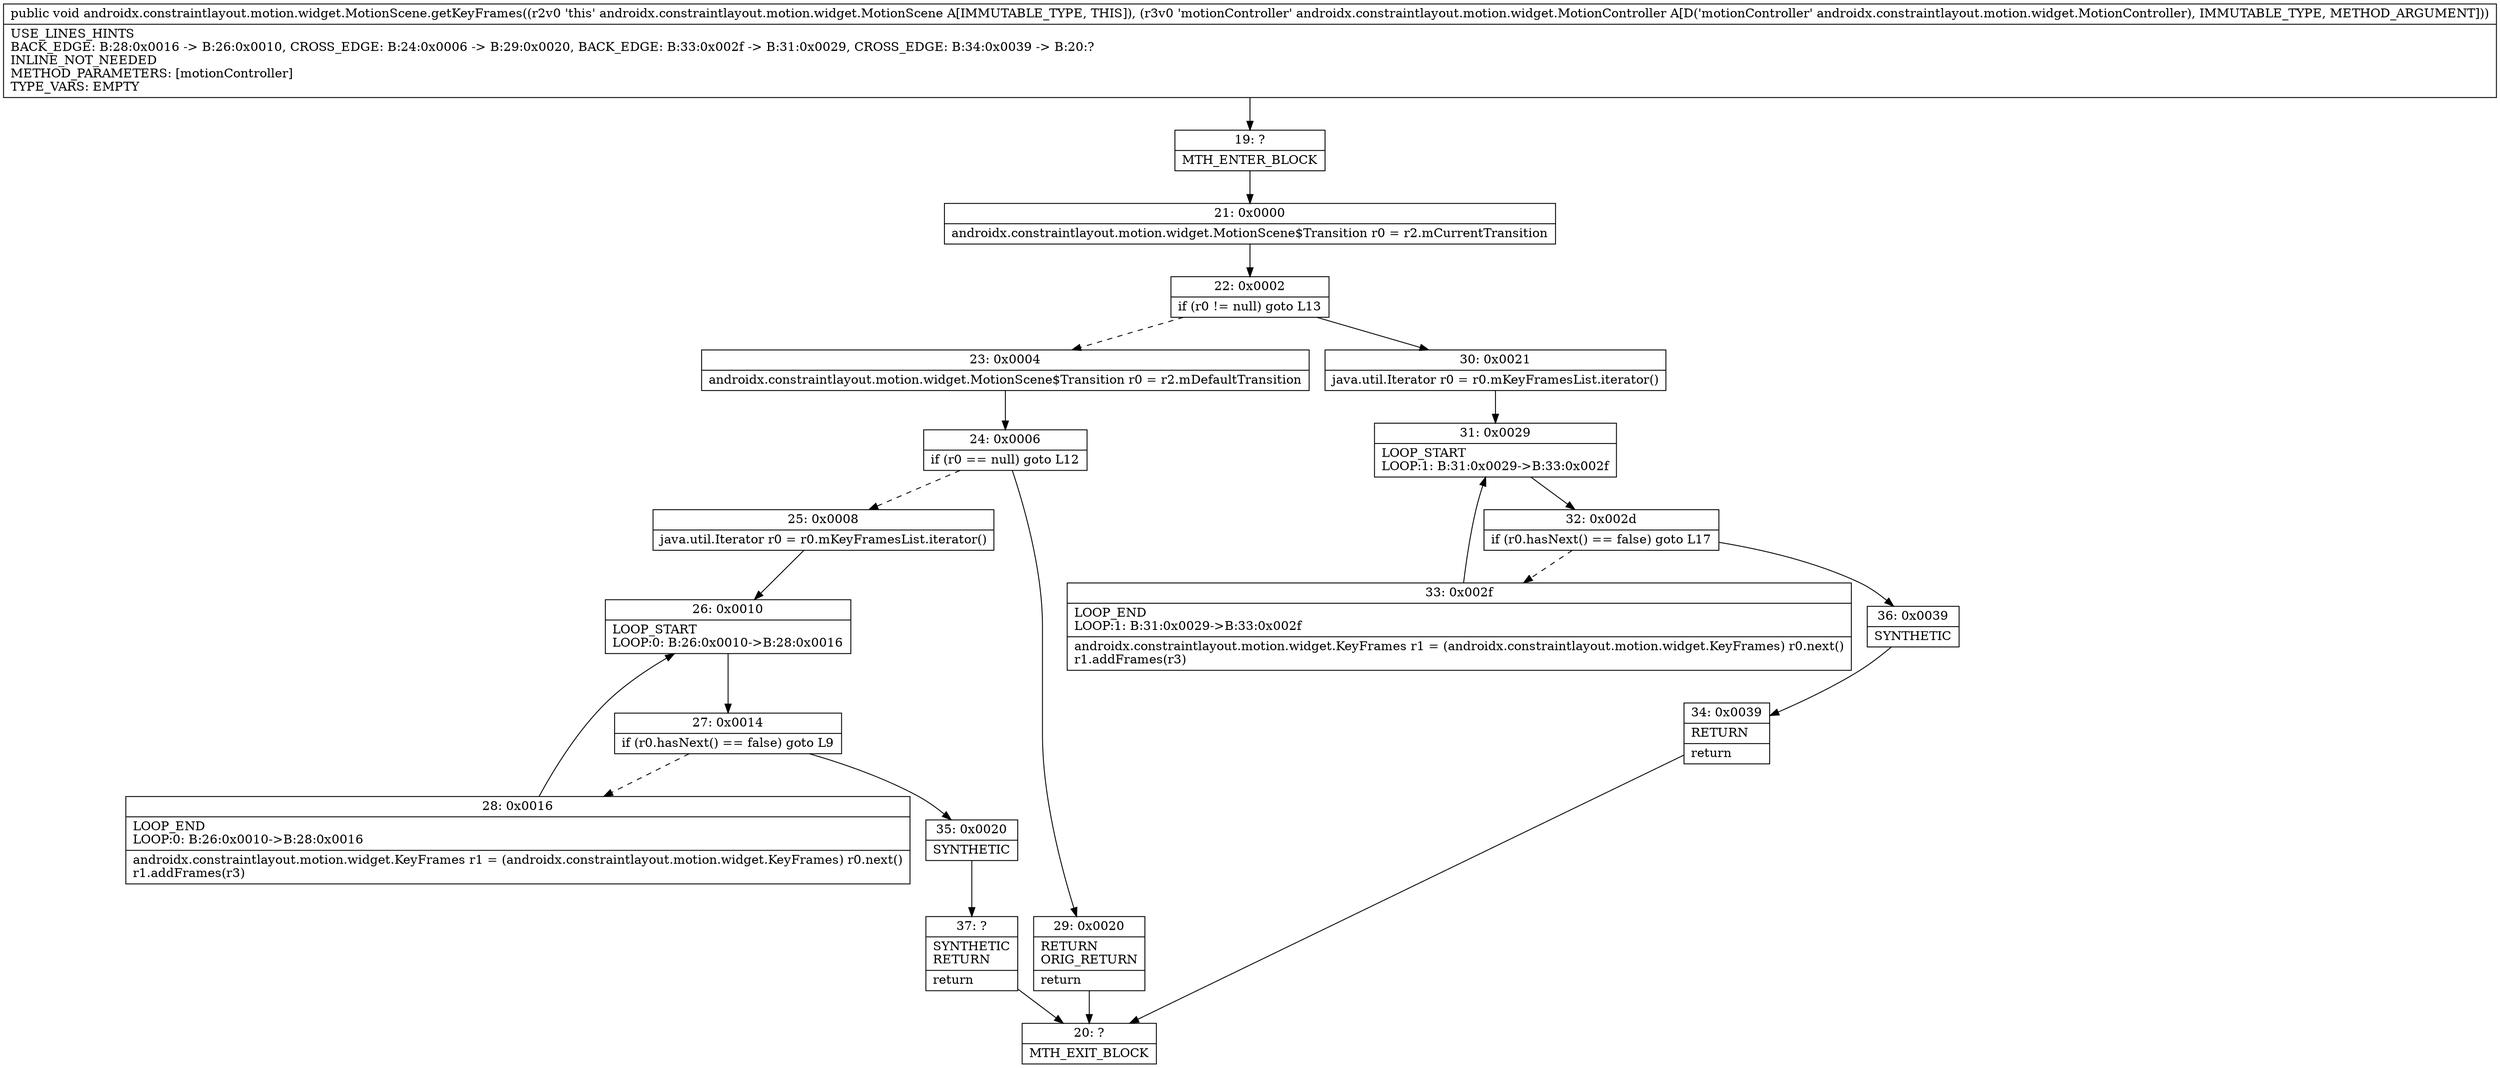 digraph "CFG forandroidx.constraintlayout.motion.widget.MotionScene.getKeyFrames(Landroidx\/constraintlayout\/motion\/widget\/MotionController;)V" {
Node_19 [shape=record,label="{19\:\ ?|MTH_ENTER_BLOCK\l}"];
Node_21 [shape=record,label="{21\:\ 0x0000|androidx.constraintlayout.motion.widget.MotionScene$Transition r0 = r2.mCurrentTransition\l}"];
Node_22 [shape=record,label="{22\:\ 0x0002|if (r0 != null) goto L13\l}"];
Node_23 [shape=record,label="{23\:\ 0x0004|androidx.constraintlayout.motion.widget.MotionScene$Transition r0 = r2.mDefaultTransition\l}"];
Node_24 [shape=record,label="{24\:\ 0x0006|if (r0 == null) goto L12\l}"];
Node_25 [shape=record,label="{25\:\ 0x0008|java.util.Iterator r0 = r0.mKeyFramesList.iterator()\l}"];
Node_26 [shape=record,label="{26\:\ 0x0010|LOOP_START\lLOOP:0: B:26:0x0010\-\>B:28:0x0016\l}"];
Node_27 [shape=record,label="{27\:\ 0x0014|if (r0.hasNext() == false) goto L9\l}"];
Node_28 [shape=record,label="{28\:\ 0x0016|LOOP_END\lLOOP:0: B:26:0x0010\-\>B:28:0x0016\l|androidx.constraintlayout.motion.widget.KeyFrames r1 = (androidx.constraintlayout.motion.widget.KeyFrames) r0.next()\lr1.addFrames(r3)\l}"];
Node_35 [shape=record,label="{35\:\ 0x0020|SYNTHETIC\l}"];
Node_37 [shape=record,label="{37\:\ ?|SYNTHETIC\lRETURN\l|return\l}"];
Node_20 [shape=record,label="{20\:\ ?|MTH_EXIT_BLOCK\l}"];
Node_29 [shape=record,label="{29\:\ 0x0020|RETURN\lORIG_RETURN\l|return\l}"];
Node_30 [shape=record,label="{30\:\ 0x0021|java.util.Iterator r0 = r0.mKeyFramesList.iterator()\l}"];
Node_31 [shape=record,label="{31\:\ 0x0029|LOOP_START\lLOOP:1: B:31:0x0029\-\>B:33:0x002f\l}"];
Node_32 [shape=record,label="{32\:\ 0x002d|if (r0.hasNext() == false) goto L17\l}"];
Node_33 [shape=record,label="{33\:\ 0x002f|LOOP_END\lLOOP:1: B:31:0x0029\-\>B:33:0x002f\l|androidx.constraintlayout.motion.widget.KeyFrames r1 = (androidx.constraintlayout.motion.widget.KeyFrames) r0.next()\lr1.addFrames(r3)\l}"];
Node_36 [shape=record,label="{36\:\ 0x0039|SYNTHETIC\l}"];
Node_34 [shape=record,label="{34\:\ 0x0039|RETURN\l|return\l}"];
MethodNode[shape=record,label="{public void androidx.constraintlayout.motion.widget.MotionScene.getKeyFrames((r2v0 'this' androidx.constraintlayout.motion.widget.MotionScene A[IMMUTABLE_TYPE, THIS]), (r3v0 'motionController' androidx.constraintlayout.motion.widget.MotionController A[D('motionController' androidx.constraintlayout.motion.widget.MotionController), IMMUTABLE_TYPE, METHOD_ARGUMENT]))  | USE_LINES_HINTS\lBACK_EDGE: B:28:0x0016 \-\> B:26:0x0010, CROSS_EDGE: B:24:0x0006 \-\> B:29:0x0020, BACK_EDGE: B:33:0x002f \-\> B:31:0x0029, CROSS_EDGE: B:34:0x0039 \-\> B:20:?\lINLINE_NOT_NEEDED\lMETHOD_PARAMETERS: [motionController]\lTYPE_VARS: EMPTY\l}"];
MethodNode -> Node_19;Node_19 -> Node_21;
Node_21 -> Node_22;
Node_22 -> Node_23[style=dashed];
Node_22 -> Node_30;
Node_23 -> Node_24;
Node_24 -> Node_25[style=dashed];
Node_24 -> Node_29;
Node_25 -> Node_26;
Node_26 -> Node_27;
Node_27 -> Node_28[style=dashed];
Node_27 -> Node_35;
Node_28 -> Node_26;
Node_35 -> Node_37;
Node_37 -> Node_20;
Node_29 -> Node_20;
Node_30 -> Node_31;
Node_31 -> Node_32;
Node_32 -> Node_33[style=dashed];
Node_32 -> Node_36;
Node_33 -> Node_31;
Node_36 -> Node_34;
Node_34 -> Node_20;
}

